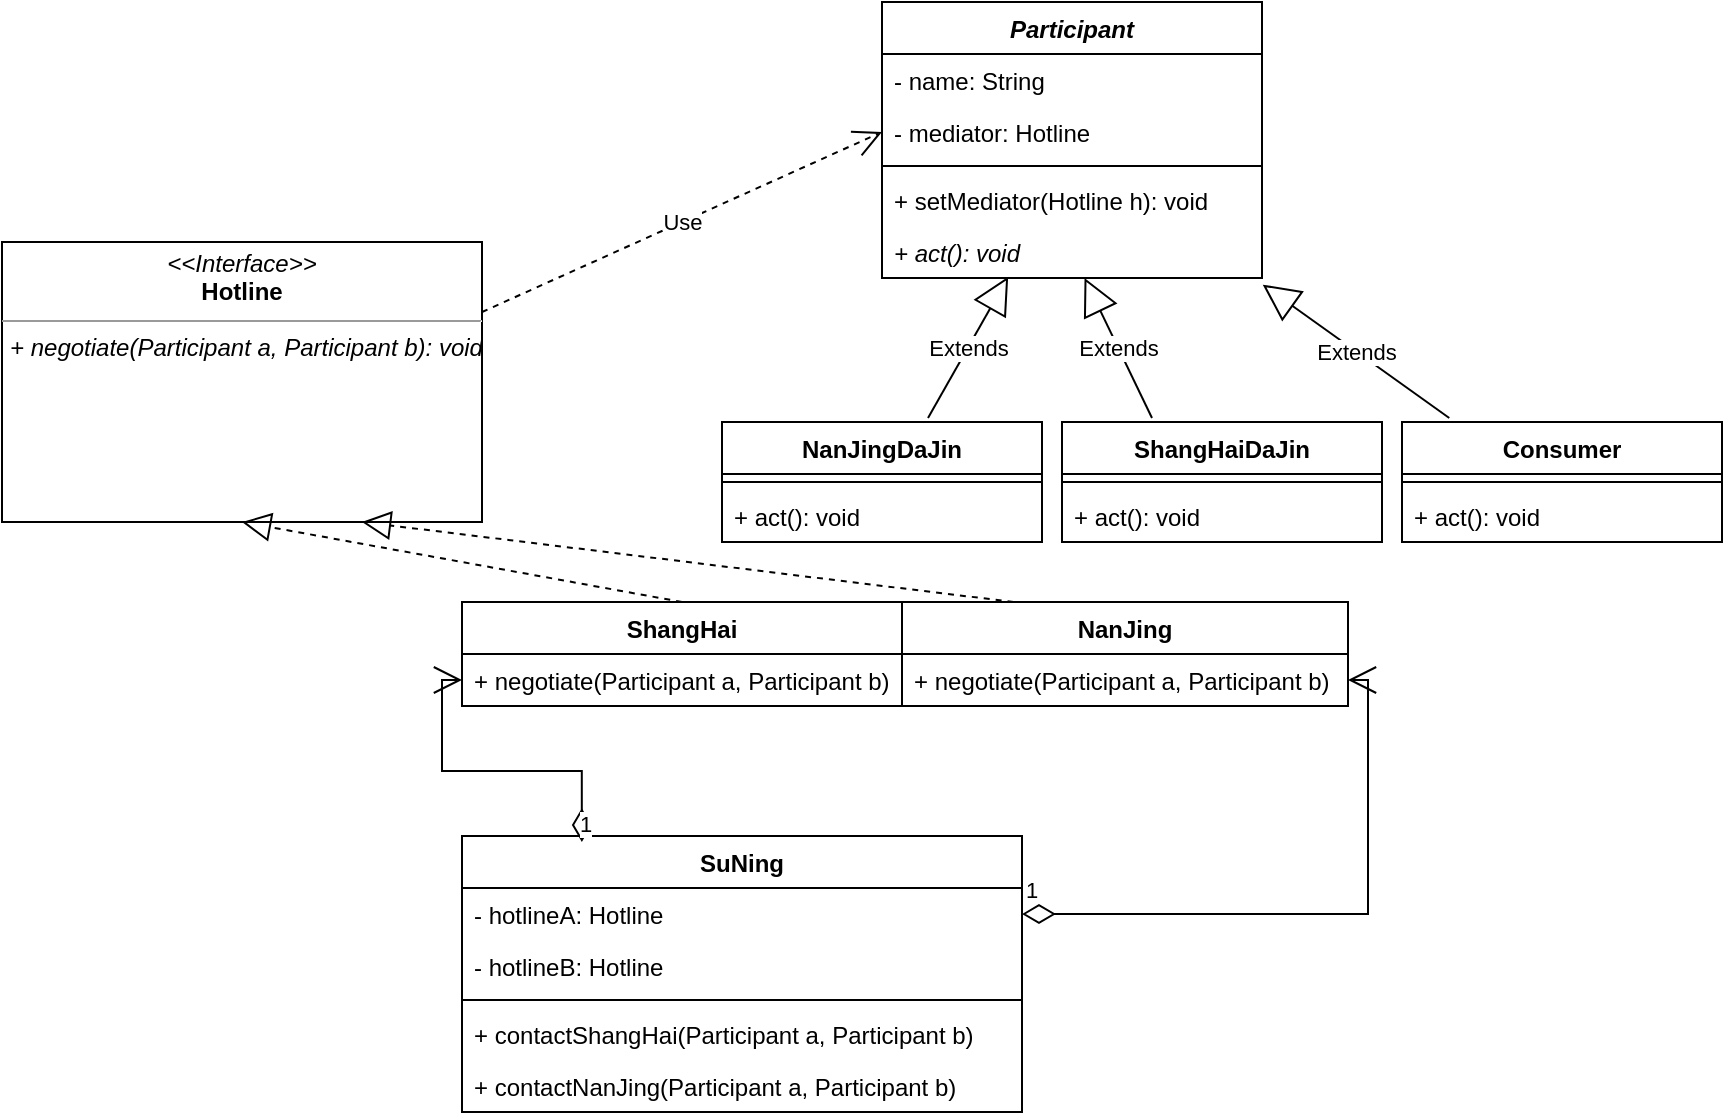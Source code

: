 <mxfile version="20.3.0" type="device"><diagram id="kjEGk-yVqaFlxlxnvi3b" name="第 1 页"><mxGraphModel dx="1929" dy="853" grid="1" gridSize="10" guides="1" tooltips="1" connect="1" arrows="1" fold="1" page="1" pageScale="1" pageWidth="827" pageHeight="1169" math="0" shadow="0"><root><mxCell id="0"/><mxCell id="1" parent="0"/><mxCell id="H_xPPjSLolFiTTanI5dI-30" value="&lt;p style=&quot;margin:0px;margin-top:4px;text-align:center;&quot;&gt;&lt;i&gt;&amp;lt;&amp;lt;Interface&amp;gt;&amp;gt;&lt;/i&gt;&lt;br&gt;&lt;b&gt;Hotline&lt;/b&gt;&lt;/p&gt;&lt;hr size=&quot;1&quot;&gt;&lt;p style=&quot;margin:0px;margin-left:4px;&quot;&gt;&lt;/p&gt;&lt;p style=&quot;margin:0px;margin-left:4px;&quot;&gt;&lt;i&gt;+ negotiate(Participant a, Participant b): void&lt;/i&gt;&lt;/p&gt;" style="verticalAlign=top;align=left;overflow=fill;fontSize=12;fontFamily=Helvetica;html=1;" vertex="1" parent="1"><mxGeometry x="-50" y="150" width="240" height="140" as="geometry"/></mxCell><mxCell id="H_xPPjSLolFiTTanI5dI-31" value="ShangHai" style="swimlane;fontStyle=1;childLayout=stackLayout;horizontal=1;startSize=26;fillColor=none;horizontalStack=0;resizeParent=1;resizeParentMax=0;resizeLast=0;collapsible=1;marginBottom=0;" vertex="1" parent="1"><mxGeometry x="180" y="330" width="220" height="52" as="geometry"/></mxCell><mxCell id="H_xPPjSLolFiTTanI5dI-32" value="+ negotiate(Participant a, Participant b)" style="text;strokeColor=none;fillColor=none;align=left;verticalAlign=top;spacingLeft=4;spacingRight=4;overflow=hidden;rotatable=0;points=[[0,0.5],[1,0.5]];portConstraint=eastwest;" vertex="1" parent="H_xPPjSLolFiTTanI5dI-31"><mxGeometry y="26" width="220" height="26" as="geometry"/></mxCell><mxCell id="H_xPPjSLolFiTTanI5dI-33" value="NanJing" style="swimlane;fontStyle=1;childLayout=stackLayout;horizontal=1;startSize=26;fillColor=none;horizontalStack=0;resizeParent=1;resizeParentMax=0;resizeLast=0;collapsible=1;marginBottom=0;" vertex="1" parent="1"><mxGeometry x="400" y="330" width="223" height="52" as="geometry"/></mxCell><mxCell id="H_xPPjSLolFiTTanI5dI-34" value="+ negotiate(Participant a, Participant b)" style="text;strokeColor=none;fillColor=none;align=left;verticalAlign=top;spacingLeft=4;spacingRight=4;overflow=hidden;rotatable=0;points=[[0,0.5],[1,0.5]];portConstraint=eastwest;" vertex="1" parent="H_xPPjSLolFiTTanI5dI-33"><mxGeometry y="26" width="223" height="26" as="geometry"/></mxCell><mxCell id="H_xPPjSLolFiTTanI5dI-35" value="" style="endArrow=block;dashed=1;endFill=0;endSize=12;html=1;rounded=0;entryX=0.75;entryY=1;entryDx=0;entryDy=0;exitX=0.25;exitY=0;exitDx=0;exitDy=0;" edge="1" parent="1" source="H_xPPjSLolFiTTanI5dI-33" target="H_xPPjSLolFiTTanI5dI-30"><mxGeometry width="160" relative="1" as="geometry"><mxPoint x="250" y="320" as="sourcePoint"/><mxPoint x="410" y="320" as="targetPoint"/></mxGeometry></mxCell><mxCell id="H_xPPjSLolFiTTanI5dI-36" value="" style="endArrow=block;dashed=1;endFill=0;endSize=12;html=1;rounded=0;entryX=0.5;entryY=1;entryDx=0;entryDy=0;exitX=0.5;exitY=0;exitDx=0;exitDy=0;" edge="1" parent="1" source="H_xPPjSLolFiTTanI5dI-31" target="H_xPPjSLolFiTTanI5dI-30"><mxGeometry width="160" relative="1" as="geometry"><mxPoint x="330" y="440" as="sourcePoint"/><mxPoint x="490" y="440" as="targetPoint"/></mxGeometry></mxCell><mxCell id="H_xPPjSLolFiTTanI5dI-40" value="Participant" style="swimlane;fontStyle=3;align=center;verticalAlign=top;childLayout=stackLayout;horizontal=1;startSize=26;horizontalStack=0;resizeParent=1;resizeParentMax=0;resizeLast=0;collapsible=1;marginBottom=0;" vertex="1" parent="1"><mxGeometry x="390" y="30" width="190" height="138" as="geometry"/></mxCell><mxCell id="H_xPPjSLolFiTTanI5dI-41" value="- name: String" style="text;strokeColor=none;fillColor=none;align=left;verticalAlign=top;spacingLeft=4;spacingRight=4;overflow=hidden;rotatable=0;points=[[0,0.5],[1,0.5]];portConstraint=eastwest;" vertex="1" parent="H_xPPjSLolFiTTanI5dI-40"><mxGeometry y="26" width="190" height="26" as="geometry"/></mxCell><mxCell id="H_xPPjSLolFiTTanI5dI-44" value="- mediator: Hotline" style="text;strokeColor=none;fillColor=none;align=left;verticalAlign=top;spacingLeft=4;spacingRight=4;overflow=hidden;rotatable=0;points=[[0,0.5],[1,0.5]];portConstraint=eastwest;" vertex="1" parent="H_xPPjSLolFiTTanI5dI-40"><mxGeometry y="52" width="190" height="26" as="geometry"/></mxCell><mxCell id="H_xPPjSLolFiTTanI5dI-42" value="" style="line;strokeWidth=1;fillColor=none;align=left;verticalAlign=middle;spacingTop=-1;spacingLeft=3;spacingRight=3;rotatable=0;labelPosition=right;points=[];portConstraint=eastwest;strokeColor=inherit;" vertex="1" parent="H_xPPjSLolFiTTanI5dI-40"><mxGeometry y="78" width="190" height="8" as="geometry"/></mxCell><mxCell id="H_xPPjSLolFiTTanI5dI-43" value="+ setMediator(Hotline h): void" style="text;strokeColor=none;fillColor=none;align=left;verticalAlign=top;spacingLeft=4;spacingRight=4;overflow=hidden;rotatable=0;points=[[0,0.5],[1,0.5]];portConstraint=eastwest;" vertex="1" parent="H_xPPjSLolFiTTanI5dI-40"><mxGeometry y="86" width="190" height="26" as="geometry"/></mxCell><mxCell id="H_xPPjSLolFiTTanI5dI-45" value="+ act(): void" style="text;strokeColor=none;fillColor=none;align=left;verticalAlign=top;spacingLeft=4;spacingRight=4;overflow=hidden;rotatable=0;points=[[0,0.5],[1,0.5]];portConstraint=eastwest;fontStyle=2" vertex="1" parent="H_xPPjSLolFiTTanI5dI-40"><mxGeometry y="112" width="190" height="26" as="geometry"/></mxCell><mxCell id="H_xPPjSLolFiTTanI5dI-50" value="Extends" style="endArrow=block;endSize=16;endFill=0;html=1;rounded=0;exitX=0.25;exitY=0;exitDx=0;exitDy=0;" edge="1" parent="1" target="H_xPPjSLolFiTTanI5dI-45"><mxGeometry width="160" relative="1" as="geometry"><mxPoint x="525" y="238" as="sourcePoint"/><mxPoint x="490" y="440" as="targetPoint"/></mxGeometry></mxCell><mxCell id="H_xPPjSLolFiTTanI5dI-51" value="Extends" style="endArrow=block;endSize=16;endFill=0;html=1;rounded=0;entryX=1.002;entryY=1.128;entryDx=0;entryDy=0;entryPerimeter=0;" edge="1" parent="1" target="H_xPPjSLolFiTTanI5dI-45"><mxGeometry width="160" relative="1" as="geometry"><mxPoint x="673.634" y="238" as="sourcePoint"/><mxPoint x="850" y="190" as="targetPoint"/></mxGeometry></mxCell><mxCell id="H_xPPjSLolFiTTanI5dI-52" value="Extends" style="endArrow=block;endSize=16;endFill=0;html=1;rounded=0;exitX=0.5;exitY=0;exitDx=0;exitDy=0;entryX=0.332;entryY=0.974;entryDx=0;entryDy=0;entryPerimeter=0;" edge="1" parent="1" target="H_xPPjSLolFiTTanI5dI-45"><mxGeometry width="160" relative="1" as="geometry"><mxPoint x="413" y="238" as="sourcePoint"/><mxPoint x="490" y="440" as="targetPoint"/></mxGeometry></mxCell><mxCell id="H_xPPjSLolFiTTanI5dI-53" value="Use" style="endArrow=open;endSize=12;dashed=1;html=1;rounded=0;exitX=1;exitY=0.25;exitDx=0;exitDy=0;entryX=0;entryY=0.5;entryDx=0;entryDy=0;" edge="1" parent="1" source="H_xPPjSLolFiTTanI5dI-30" target="H_xPPjSLolFiTTanI5dI-44"><mxGeometry width="160" relative="1" as="geometry"><mxPoint x="330" y="440" as="sourcePoint"/><mxPoint x="490" y="440" as="targetPoint"/></mxGeometry></mxCell><mxCell id="H_xPPjSLolFiTTanI5dI-55" value="NanJingDaJin" style="swimlane;fontStyle=1;align=center;verticalAlign=top;childLayout=stackLayout;horizontal=1;startSize=26;horizontalStack=0;resizeParent=1;resizeParentMax=0;resizeLast=0;collapsible=1;marginBottom=0;" vertex="1" parent="1"><mxGeometry x="310" y="240" width="160" height="60" as="geometry"/></mxCell><mxCell id="H_xPPjSLolFiTTanI5dI-57" value="" style="line;strokeWidth=1;fillColor=none;align=left;verticalAlign=middle;spacingTop=-1;spacingLeft=3;spacingRight=3;rotatable=0;labelPosition=right;points=[];portConstraint=eastwest;strokeColor=inherit;" vertex="1" parent="H_xPPjSLolFiTTanI5dI-55"><mxGeometry y="26" width="160" height="8" as="geometry"/></mxCell><mxCell id="H_xPPjSLolFiTTanI5dI-58" value="+ act(): void" style="text;strokeColor=none;fillColor=none;align=left;verticalAlign=top;spacingLeft=4;spacingRight=4;overflow=hidden;rotatable=0;points=[[0,0.5],[1,0.5]];portConstraint=eastwest;fontStyle=0" vertex="1" parent="H_xPPjSLolFiTTanI5dI-55"><mxGeometry y="34" width="160" height="26" as="geometry"/></mxCell><mxCell id="H_xPPjSLolFiTTanI5dI-59" value="ShangHaiDaJin" style="swimlane;fontStyle=1;align=center;verticalAlign=top;childLayout=stackLayout;horizontal=1;startSize=26;horizontalStack=0;resizeParent=1;resizeParentMax=0;resizeLast=0;collapsible=1;marginBottom=0;" vertex="1" parent="1"><mxGeometry x="480" y="240" width="160" height="60" as="geometry"/></mxCell><mxCell id="H_xPPjSLolFiTTanI5dI-60" value="" style="line;strokeWidth=1;fillColor=none;align=left;verticalAlign=middle;spacingTop=-1;spacingLeft=3;spacingRight=3;rotatable=0;labelPosition=right;points=[];portConstraint=eastwest;strokeColor=inherit;" vertex="1" parent="H_xPPjSLolFiTTanI5dI-59"><mxGeometry y="26" width="160" height="8" as="geometry"/></mxCell><mxCell id="H_xPPjSLolFiTTanI5dI-61" value="+ act(): void" style="text;strokeColor=none;fillColor=none;align=left;verticalAlign=top;spacingLeft=4;spacingRight=4;overflow=hidden;rotatable=0;points=[[0,0.5],[1,0.5]];portConstraint=eastwest;fontStyle=0" vertex="1" parent="H_xPPjSLolFiTTanI5dI-59"><mxGeometry y="34" width="160" height="26" as="geometry"/></mxCell><mxCell id="H_xPPjSLolFiTTanI5dI-62" value="Consumer" style="swimlane;fontStyle=1;align=center;verticalAlign=top;childLayout=stackLayout;horizontal=1;startSize=26;horizontalStack=0;resizeParent=1;resizeParentMax=0;resizeLast=0;collapsible=1;marginBottom=0;" vertex="1" parent="1"><mxGeometry x="650" y="240" width="160" height="60" as="geometry"/></mxCell><mxCell id="H_xPPjSLolFiTTanI5dI-63" value="" style="line;strokeWidth=1;fillColor=none;align=left;verticalAlign=middle;spacingTop=-1;spacingLeft=3;spacingRight=3;rotatable=0;labelPosition=right;points=[];portConstraint=eastwest;strokeColor=inherit;" vertex="1" parent="H_xPPjSLolFiTTanI5dI-62"><mxGeometry y="26" width="160" height="8" as="geometry"/></mxCell><mxCell id="H_xPPjSLolFiTTanI5dI-64" value="+ act(): void" style="text;strokeColor=none;fillColor=none;align=left;verticalAlign=top;spacingLeft=4;spacingRight=4;overflow=hidden;rotatable=0;points=[[0,0.5],[1,0.5]];portConstraint=eastwest;fontStyle=0" vertex="1" parent="H_xPPjSLolFiTTanI5dI-62"><mxGeometry y="34" width="160" height="26" as="geometry"/></mxCell><mxCell id="H_xPPjSLolFiTTanI5dI-66" value="SuNing" style="swimlane;fontStyle=1;align=center;verticalAlign=top;childLayout=stackLayout;horizontal=1;startSize=26;horizontalStack=0;resizeParent=1;resizeParentMax=0;resizeLast=0;collapsible=1;marginBottom=0;" vertex="1" parent="1"><mxGeometry x="180" y="447" width="280" height="138" as="geometry"/></mxCell><mxCell id="H_xPPjSLolFiTTanI5dI-67" value="- hotlineA: Hotline" style="text;strokeColor=none;fillColor=none;align=left;verticalAlign=top;spacingLeft=4;spacingRight=4;overflow=hidden;rotatable=0;points=[[0,0.5],[1,0.5]];portConstraint=eastwest;" vertex="1" parent="H_xPPjSLolFiTTanI5dI-66"><mxGeometry y="26" width="280" height="26" as="geometry"/></mxCell><mxCell id="H_xPPjSLolFiTTanI5dI-71" value="- hotlineB: Hotline" style="text;strokeColor=none;fillColor=none;align=left;verticalAlign=top;spacingLeft=4;spacingRight=4;overflow=hidden;rotatable=0;points=[[0,0.5],[1,0.5]];portConstraint=eastwest;" vertex="1" parent="H_xPPjSLolFiTTanI5dI-66"><mxGeometry y="52" width="280" height="26" as="geometry"/></mxCell><mxCell id="H_xPPjSLolFiTTanI5dI-68" value="" style="line;strokeWidth=1;fillColor=none;align=left;verticalAlign=middle;spacingTop=-1;spacingLeft=3;spacingRight=3;rotatable=0;labelPosition=right;points=[];portConstraint=eastwest;strokeColor=inherit;" vertex="1" parent="H_xPPjSLolFiTTanI5dI-66"><mxGeometry y="78" width="280" height="8" as="geometry"/></mxCell><mxCell id="H_xPPjSLolFiTTanI5dI-69" value="+ contactShangHai(Participant a, Participant b)" style="text;strokeColor=none;fillColor=none;align=left;verticalAlign=top;spacingLeft=4;spacingRight=4;overflow=hidden;rotatable=0;points=[[0,0.5],[1,0.5]];portConstraint=eastwest;" vertex="1" parent="H_xPPjSLolFiTTanI5dI-66"><mxGeometry y="86" width="280" height="26" as="geometry"/></mxCell><mxCell id="H_xPPjSLolFiTTanI5dI-70" value="+ contactNanJing(Participant a, Participant b)" style="text;strokeColor=none;fillColor=none;align=left;verticalAlign=top;spacingLeft=4;spacingRight=4;overflow=hidden;rotatable=0;points=[[0,0.5],[1,0.5]];portConstraint=eastwest;" vertex="1" parent="H_xPPjSLolFiTTanI5dI-66"><mxGeometry y="112" width="280" height="26" as="geometry"/></mxCell><mxCell id="H_xPPjSLolFiTTanI5dI-72" value="1" style="endArrow=open;html=1;endSize=12;startArrow=diamondThin;startSize=14;startFill=0;edgeStyle=orthogonalEdgeStyle;align=left;verticalAlign=bottom;rounded=0;exitX=0.214;exitY=0.022;exitDx=0;exitDy=0;exitPerimeter=0;entryX=0;entryY=0.5;entryDx=0;entryDy=0;" edge="1" parent="1" source="H_xPPjSLolFiTTanI5dI-66" target="H_xPPjSLolFiTTanI5dI-32"><mxGeometry x="-1" y="3" relative="1" as="geometry"><mxPoint x="330" y="440" as="sourcePoint"/><mxPoint x="490" y="440" as="targetPoint"/></mxGeometry></mxCell><mxCell id="H_xPPjSLolFiTTanI5dI-73" value="1" style="endArrow=open;html=1;endSize=12;startArrow=diamondThin;startSize=14;startFill=0;edgeStyle=orthogonalEdgeStyle;align=left;verticalAlign=bottom;rounded=0;exitX=1;exitY=0.5;exitDx=0;exitDy=0;entryX=1;entryY=0.5;entryDx=0;entryDy=0;" edge="1" parent="1" source="H_xPPjSLolFiTTanI5dI-67" target="H_xPPjSLolFiTTanI5dI-34"><mxGeometry x="-1" y="3" relative="1" as="geometry"><mxPoint x="330" y="440" as="sourcePoint"/><mxPoint x="490" y="440" as="targetPoint"/></mxGeometry></mxCell></root></mxGraphModel></diagram></mxfile>